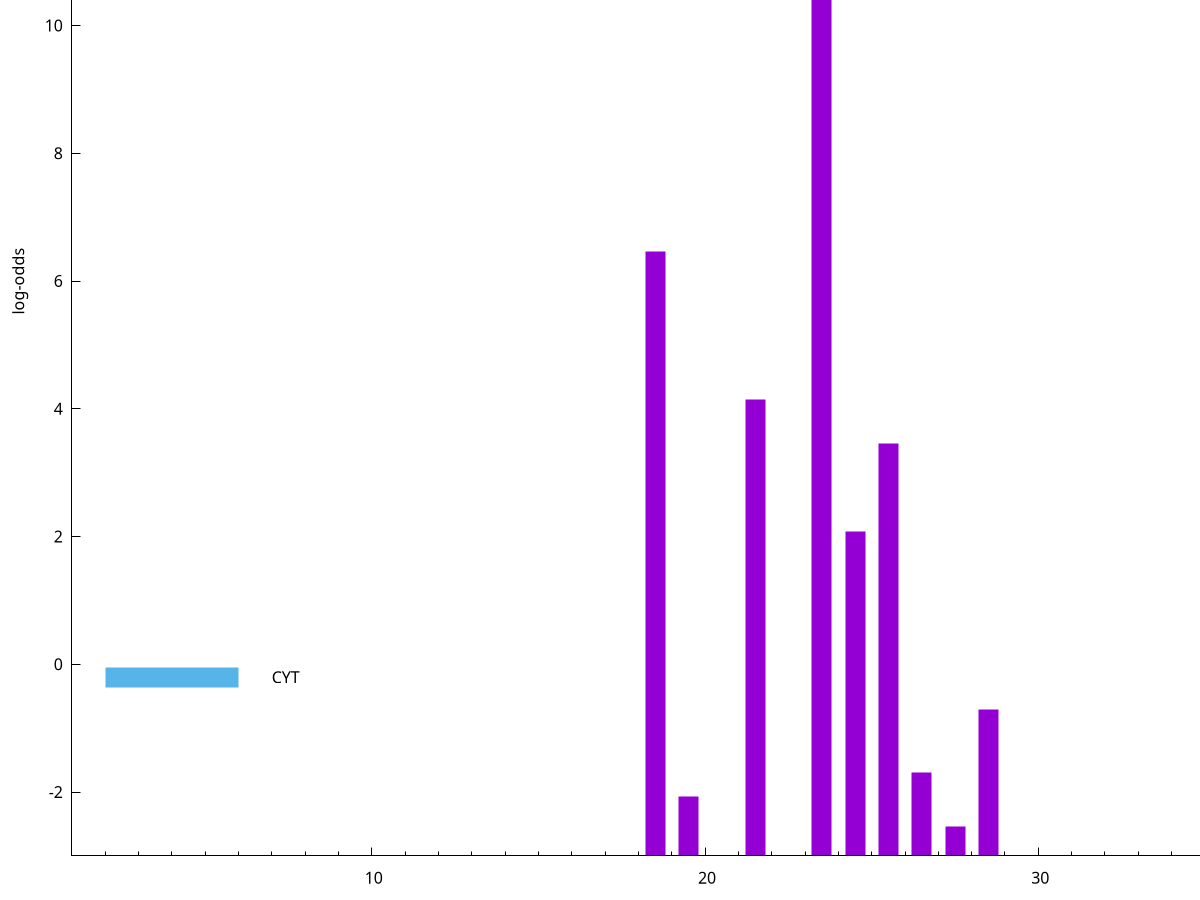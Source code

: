 set title "LipoP predictions for SRR4017833.gff"
set size 2., 1.4
set xrange [1:70] 
set mxtics 10
set yrange [-3:15]
set y2range [0:18]
set ylabel "log-odds"
set term postscript eps color solid "Helvetica" 30
set output "SRR4017833.gff52.eps"
set arrow from 2,13.9788 to 6,13.9788 nohead lt 1 lw 20
set label "SpI" at 7,13.9788
set arrow from 2,-0.200913 to 6,-0.200913 nohead lt 3 lw 20
set label "CYT" at 7,-0.200913
set arrow from 2,13.9788 to 6,13.9788 nohead lt 1 lw 20
set label "SpI" at 7,13.9788
# NOTE: The scores below are the log-odds scores with the threshold
# NOTE: subtracted (a hack to make gnuplot make the histogram all
# NOTE: look nice).
plot "-" axes x1y2 title "" with impulses lt 1 lw 20
23.500000 16.967800
18.500000 9.464250
21.500000 7.146850
25.500000 6.453930
24.500000 5.072200
28.500000 2.300029
26.500000 1.302490
19.500000 0.927030
27.500000 0.455360
e
exit
